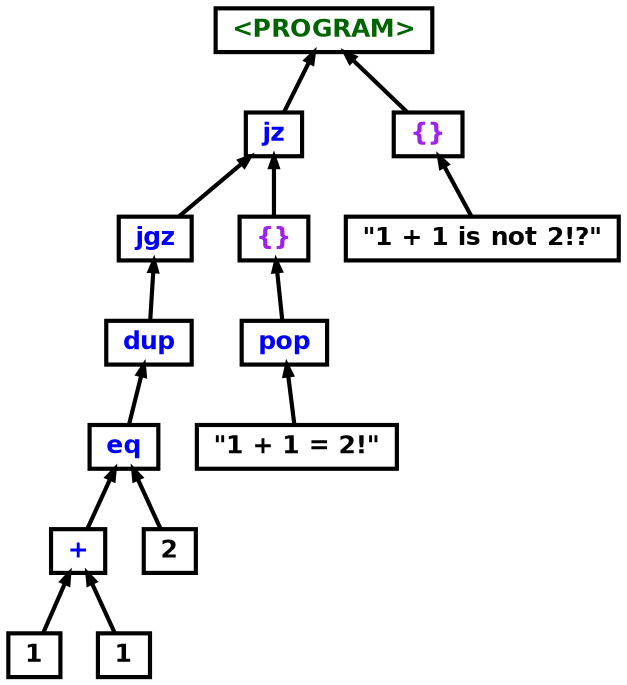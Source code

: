
    digraph G {
      
      ordering=out;
      ranksep=.4;
      edge [dir="back"];
      node [shape=box, fixedsize=false, fontsize=12, fontname="Helvetica-bold", fontcolor="black"
          width=.25, height=.25, color="black", fillcolor="white", style="filled, solid, bold"];
      edge [arrowsize=.5, color="black", style="bold"]

      n0 [label="jz", fontcolor="blue"]
n1 [label="<PROGRAM>", fontcolor="darkgreen"]
n2 [label="{}", fontcolor="purple"]
n3 [label="jgz", fontcolor="blue"]
n4 [label="{}", fontcolor="purple"]
n5 [label="\"1 + 1 is not 2!?\"", fontcolor="black"]
n6 [label="dup", fontcolor="blue"]
n7 [label="pop", fontcolor="blue"]
n8 [label="eq", fontcolor="blue"]
n9 [label="\"1 + 1 = 2!\"", fontcolor="black"]
n10 [label="+", fontcolor="blue"]
n11 [label="2", fontcolor="black"]
n12 [label="1", fontcolor="black"]
n13 [label="1", fontcolor="black"]
      n1 -> n0
n1 -> n2
n0 -> n3
n0 -> n4
n2 -> n5
n3 -> n6
n4 -> n7
n6 -> n8
n7 -> n9
n8 -> n10
n8 -> n11
n10 -> n12
n10 -> n13

    }
    